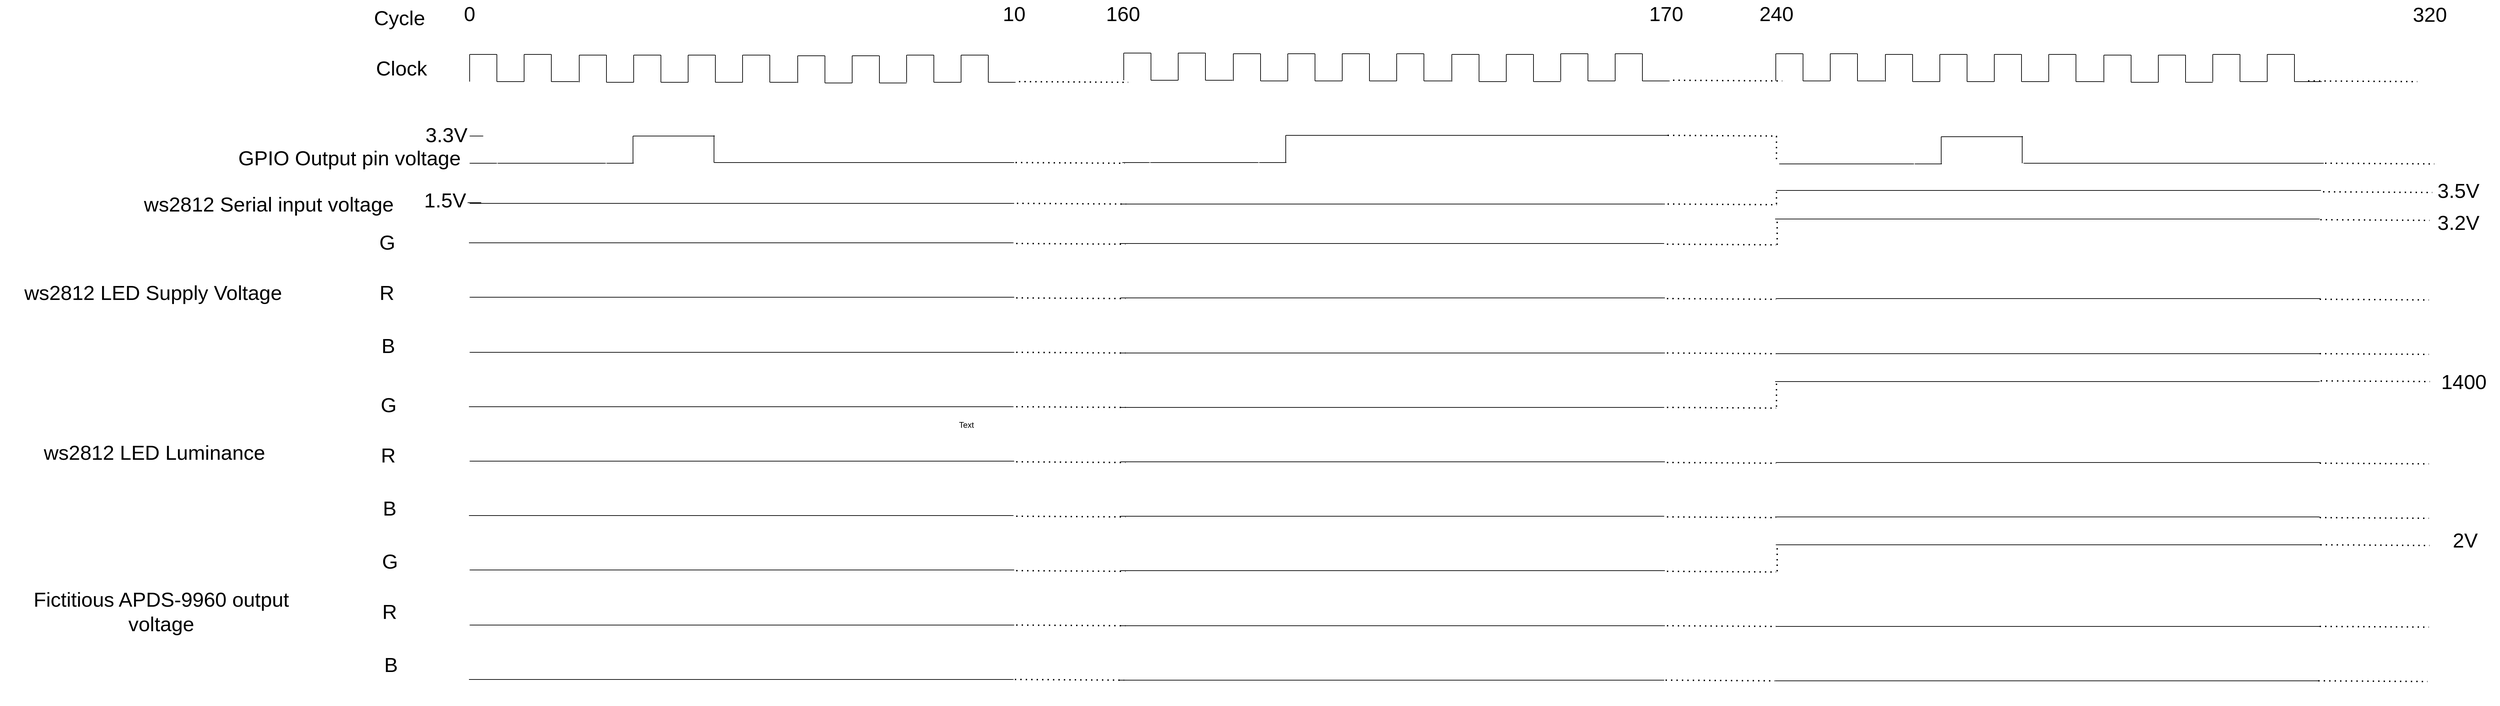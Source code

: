 <mxfile version="19.0.3" type="device"><diagram id="-8y3zjva2jQYUiyyfcsj" name="Page-1"><mxGraphModel dx="3307" dy="1580" grid="1" gridSize="10" guides="1" tooltips="1" connect="1" arrows="1" fold="1" page="1" pageScale="1" pageWidth="827" pageHeight="1169" math="0" shadow="0"><root><mxCell id="0"/><mxCell id="1" parent="0"/><mxCell id="DurHImCQbY8CyGvXvUAC-1" value="" style="endArrow=none;html=1;rounded=0;" edge="1" parent="1"><mxGeometry width="50" height="50" relative="1" as="geometry"><mxPoint x="360" y="320" as="sourcePoint"/><mxPoint x="360" y="280" as="targetPoint"/></mxGeometry></mxCell><mxCell id="DurHImCQbY8CyGvXvUAC-3" value="" style="endArrow=none;html=1;rounded=0;" edge="1" parent="1"><mxGeometry width="50" height="50" relative="1" as="geometry"><mxPoint x="360" y="280" as="sourcePoint"/><mxPoint x="400" y="280" as="targetPoint"/></mxGeometry></mxCell><mxCell id="DurHImCQbY8CyGvXvUAC-4" value="" style="endArrow=none;html=1;rounded=0;" edge="1" parent="1"><mxGeometry width="50" height="50" relative="1" as="geometry"><mxPoint x="400" y="320" as="sourcePoint"/><mxPoint x="400" y="280" as="targetPoint"/></mxGeometry></mxCell><mxCell id="DurHImCQbY8CyGvXvUAC-5" value="" style="endArrow=none;html=1;rounded=0;" edge="1" parent="1"><mxGeometry width="50" height="50" relative="1" as="geometry"><mxPoint x="400" y="320" as="sourcePoint"/><mxPoint x="440" y="320" as="targetPoint"/></mxGeometry></mxCell><mxCell id="DurHImCQbY8CyGvXvUAC-6" value="&lt;br&gt;" style="endArrow=none;html=1;rounded=0;" edge="1" parent="1"><mxGeometry width="50" height="50" relative="1" as="geometry"><mxPoint x="440" y="320" as="sourcePoint"/><mxPoint x="440" y="280" as="targetPoint"/></mxGeometry></mxCell><mxCell id="DurHImCQbY8CyGvXvUAC-7" value="" style="endArrow=none;html=1;rounded=0;" edge="1" parent="1"><mxGeometry width="50" height="50" relative="1" as="geometry"><mxPoint x="440" y="280" as="sourcePoint"/><mxPoint x="480" y="280" as="targetPoint"/></mxGeometry></mxCell><mxCell id="DurHImCQbY8CyGvXvUAC-8" value="" style="endArrow=none;html=1;rounded=0;" edge="1" parent="1"><mxGeometry width="50" height="50" relative="1" as="geometry"><mxPoint x="480" y="320" as="sourcePoint"/><mxPoint x="480" y="280" as="targetPoint"/></mxGeometry></mxCell><mxCell id="DurHImCQbY8CyGvXvUAC-9" value="" style="endArrow=none;html=1;rounded=0;" edge="1" parent="1"><mxGeometry width="50" height="50" relative="1" as="geometry"><mxPoint x="480" y="320" as="sourcePoint"/><mxPoint x="520" y="320" as="targetPoint"/></mxGeometry></mxCell><mxCell id="DurHImCQbY8CyGvXvUAC-10" value="" style="endArrow=none;html=1;rounded=0;" edge="1" parent="1"><mxGeometry width="50" height="50" relative="1" as="geometry"><mxPoint x="521" y="321" as="sourcePoint"/><mxPoint x="521" y="281" as="targetPoint"/></mxGeometry></mxCell><mxCell id="DurHImCQbY8CyGvXvUAC-11" value="" style="endArrow=none;html=1;rounded=0;" edge="1" parent="1"><mxGeometry width="50" height="50" relative="1" as="geometry"><mxPoint x="521" y="281" as="sourcePoint"/><mxPoint x="561" y="281" as="targetPoint"/></mxGeometry></mxCell><mxCell id="DurHImCQbY8CyGvXvUAC-12" value="" style="endArrow=none;html=1;rounded=0;" edge="1" parent="1"><mxGeometry width="50" height="50" relative="1" as="geometry"><mxPoint x="561" y="321" as="sourcePoint"/><mxPoint x="561" y="281" as="targetPoint"/></mxGeometry></mxCell><mxCell id="DurHImCQbY8CyGvXvUAC-13" value="" style="endArrow=none;html=1;rounded=0;" edge="1" parent="1"><mxGeometry width="50" height="50" relative="1" as="geometry"><mxPoint x="561" y="321" as="sourcePoint"/><mxPoint x="601" y="321" as="targetPoint"/></mxGeometry></mxCell><mxCell id="DurHImCQbY8CyGvXvUAC-14" value="&lt;br&gt;" style="endArrow=none;html=1;rounded=0;" edge="1" parent="1"><mxGeometry width="50" height="50" relative="1" as="geometry"><mxPoint x="601" y="321" as="sourcePoint"/><mxPoint x="601" y="281" as="targetPoint"/></mxGeometry></mxCell><mxCell id="DurHImCQbY8CyGvXvUAC-15" value="" style="endArrow=none;html=1;rounded=0;" edge="1" parent="1"><mxGeometry width="50" height="50" relative="1" as="geometry"><mxPoint x="601" y="281" as="sourcePoint"/><mxPoint x="641" y="281" as="targetPoint"/></mxGeometry></mxCell><mxCell id="DurHImCQbY8CyGvXvUAC-16" value="" style="endArrow=none;html=1;rounded=0;" edge="1" parent="1"><mxGeometry width="50" height="50" relative="1" as="geometry"><mxPoint x="641" y="321" as="sourcePoint"/><mxPoint x="641" y="281" as="targetPoint"/></mxGeometry></mxCell><mxCell id="DurHImCQbY8CyGvXvUAC-17" value="" style="endArrow=none;html=1;rounded=0;" edge="1" parent="1"><mxGeometry width="50" height="50" relative="1" as="geometry"><mxPoint x="641" y="321" as="sourcePoint"/><mxPoint x="681" y="321" as="targetPoint"/></mxGeometry></mxCell><mxCell id="DurHImCQbY8CyGvXvUAC-34" value="" style="endArrow=none;html=1;rounded=0;" edge="1" parent="1"><mxGeometry width="50" height="50" relative="1" as="geometry"><mxPoint x="681" y="321" as="sourcePoint"/><mxPoint x="681" y="281" as="targetPoint"/></mxGeometry></mxCell><mxCell id="DurHImCQbY8CyGvXvUAC-35" value="" style="endArrow=none;html=1;rounded=0;" edge="1" parent="1"><mxGeometry width="50" height="50" relative="1" as="geometry"><mxPoint x="681" y="281" as="sourcePoint"/><mxPoint x="721" y="281" as="targetPoint"/></mxGeometry></mxCell><mxCell id="DurHImCQbY8CyGvXvUAC-36" value="" style="endArrow=none;html=1;rounded=0;" edge="1" parent="1"><mxGeometry width="50" height="50" relative="1" as="geometry"><mxPoint x="721" y="321" as="sourcePoint"/><mxPoint x="721" y="281" as="targetPoint"/></mxGeometry></mxCell><mxCell id="DurHImCQbY8CyGvXvUAC-37" value="" style="endArrow=none;html=1;rounded=0;" edge="1" parent="1"><mxGeometry width="50" height="50" relative="1" as="geometry"><mxPoint x="721" y="321" as="sourcePoint"/><mxPoint x="761" y="321" as="targetPoint"/></mxGeometry></mxCell><mxCell id="DurHImCQbY8CyGvXvUAC-38" value="&lt;br&gt;" style="endArrow=none;html=1;rounded=0;" edge="1" parent="1"><mxGeometry width="50" height="50" relative="1" as="geometry"><mxPoint x="761" y="321" as="sourcePoint"/><mxPoint x="761" y="281" as="targetPoint"/></mxGeometry></mxCell><mxCell id="DurHImCQbY8CyGvXvUAC-39" value="" style="endArrow=none;html=1;rounded=0;" edge="1" parent="1"><mxGeometry width="50" height="50" relative="1" as="geometry"><mxPoint x="761" y="281" as="sourcePoint"/><mxPoint x="801" y="281" as="targetPoint"/></mxGeometry></mxCell><mxCell id="DurHImCQbY8CyGvXvUAC-40" value="" style="endArrow=none;html=1;rounded=0;" edge="1" parent="1"><mxGeometry width="50" height="50" relative="1" as="geometry"><mxPoint x="801" y="321" as="sourcePoint"/><mxPoint x="801" y="281" as="targetPoint"/></mxGeometry></mxCell><mxCell id="DurHImCQbY8CyGvXvUAC-41" value="" style="endArrow=none;html=1;rounded=0;" edge="1" parent="1"><mxGeometry width="50" height="50" relative="1" as="geometry"><mxPoint x="801" y="321" as="sourcePoint"/><mxPoint x="841" y="321" as="targetPoint"/></mxGeometry></mxCell><mxCell id="DurHImCQbY8CyGvXvUAC-42" value="" style="endArrow=none;html=1;rounded=0;" edge="1" parent="1"><mxGeometry width="50" height="50" relative="1" as="geometry"><mxPoint x="842" y="322" as="sourcePoint"/><mxPoint x="842" y="282" as="targetPoint"/></mxGeometry></mxCell><mxCell id="DurHImCQbY8CyGvXvUAC-43" value="" style="endArrow=none;html=1;rounded=0;" edge="1" parent="1"><mxGeometry width="50" height="50" relative="1" as="geometry"><mxPoint x="842" y="282" as="sourcePoint"/><mxPoint x="882" y="282" as="targetPoint"/></mxGeometry></mxCell><mxCell id="DurHImCQbY8CyGvXvUAC-44" value="" style="endArrow=none;html=1;rounded=0;" edge="1" parent="1"><mxGeometry width="50" height="50" relative="1" as="geometry"><mxPoint x="882" y="322" as="sourcePoint"/><mxPoint x="882" y="282" as="targetPoint"/></mxGeometry></mxCell><mxCell id="DurHImCQbY8CyGvXvUAC-45" value="" style="endArrow=none;html=1;rounded=0;" edge="1" parent="1"><mxGeometry width="50" height="50" relative="1" as="geometry"><mxPoint x="882" y="322" as="sourcePoint"/><mxPoint x="922" y="322" as="targetPoint"/></mxGeometry></mxCell><mxCell id="DurHImCQbY8CyGvXvUAC-46" value="&lt;br&gt;" style="endArrow=none;html=1;rounded=0;" edge="1" parent="1"><mxGeometry width="50" height="50" relative="1" as="geometry"><mxPoint x="922" y="322" as="sourcePoint"/><mxPoint x="922" y="282" as="targetPoint"/></mxGeometry></mxCell><mxCell id="DurHImCQbY8CyGvXvUAC-47" value="" style="endArrow=none;html=1;rounded=0;" edge="1" parent="1"><mxGeometry width="50" height="50" relative="1" as="geometry"><mxPoint x="922" y="282" as="sourcePoint"/><mxPoint x="962" y="282" as="targetPoint"/></mxGeometry></mxCell><mxCell id="DurHImCQbY8CyGvXvUAC-48" value="" style="endArrow=none;html=1;rounded=0;" edge="1" parent="1"><mxGeometry width="50" height="50" relative="1" as="geometry"><mxPoint x="962" y="322" as="sourcePoint"/><mxPoint x="962" y="282" as="targetPoint"/></mxGeometry></mxCell><mxCell id="DurHImCQbY8CyGvXvUAC-49" value="" style="endArrow=none;html=1;rounded=0;" edge="1" parent="1"><mxGeometry width="50" height="50" relative="1" as="geometry"><mxPoint x="962" y="322" as="sourcePoint"/><mxPoint x="1002" y="322" as="targetPoint"/></mxGeometry></mxCell><mxCell id="DurHImCQbY8CyGvXvUAC-50" value="" style="endArrow=none;html=1;rounded=0;" edge="1" parent="1"><mxGeometry width="50" height="50" relative="1" as="geometry"><mxPoint x="1002" y="321.0" as="sourcePoint"/><mxPoint x="1002" y="281.0" as="targetPoint"/></mxGeometry></mxCell><mxCell id="DurHImCQbY8CyGvXvUAC-51" value="" style="endArrow=none;html=1;rounded=0;" edge="1" parent="1"><mxGeometry width="50" height="50" relative="1" as="geometry"><mxPoint x="1002" y="281.0" as="sourcePoint"/><mxPoint x="1042" y="281.0" as="targetPoint"/></mxGeometry></mxCell><mxCell id="DurHImCQbY8CyGvXvUAC-52" value="" style="endArrow=none;html=1;rounded=0;" edge="1" parent="1"><mxGeometry width="50" height="50" relative="1" as="geometry"><mxPoint x="1042" y="321.0" as="sourcePoint"/><mxPoint x="1042" y="281.0" as="targetPoint"/></mxGeometry></mxCell><mxCell id="DurHImCQbY8CyGvXvUAC-53" value="" style="endArrow=none;html=1;rounded=0;" edge="1" parent="1"><mxGeometry width="50" height="50" relative="1" as="geometry"><mxPoint x="1042" y="321.0" as="sourcePoint"/><mxPoint x="1082" y="321.0" as="targetPoint"/></mxGeometry></mxCell><mxCell id="DurHImCQbY8CyGvXvUAC-54" value="&lt;br&gt;" style="endArrow=none;html=1;rounded=0;" edge="1" parent="1"><mxGeometry width="50" height="50" relative="1" as="geometry"><mxPoint x="1082" y="321.0" as="sourcePoint"/><mxPoint x="1082" y="281.0" as="targetPoint"/></mxGeometry></mxCell><mxCell id="DurHImCQbY8CyGvXvUAC-55" value="" style="endArrow=none;html=1;rounded=0;" edge="1" parent="1"><mxGeometry width="50" height="50" relative="1" as="geometry"><mxPoint x="1082" y="281.0" as="sourcePoint"/><mxPoint x="1122" y="281.0" as="targetPoint"/></mxGeometry></mxCell><mxCell id="DurHImCQbY8CyGvXvUAC-56" value="" style="endArrow=none;html=1;rounded=0;" edge="1" parent="1"><mxGeometry width="50" height="50" relative="1" as="geometry"><mxPoint x="1122" y="321.0" as="sourcePoint"/><mxPoint x="1122" y="281.0" as="targetPoint"/></mxGeometry></mxCell><mxCell id="DurHImCQbY8CyGvXvUAC-57" value="" style="endArrow=none;html=1;rounded=0;" edge="1" parent="1"><mxGeometry width="50" height="50" relative="1" as="geometry"><mxPoint x="1122" y="321.0" as="sourcePoint"/><mxPoint x="1162" y="321.0" as="targetPoint"/></mxGeometry></mxCell><mxCell id="DurHImCQbY8CyGvXvUAC-58" value="" style="endArrow=none;html=1;rounded=0;" edge="1" parent="1"><mxGeometry width="50" height="50" relative="1" as="geometry"><mxPoint x="360" y="440" as="sourcePoint"/><mxPoint x="400" y="440" as="targetPoint"/></mxGeometry></mxCell><mxCell id="DurHImCQbY8CyGvXvUAC-59" value="" style="endArrow=none;html=1;rounded=0;" edge="1" parent="1"><mxGeometry width="50" height="50" relative="1" as="geometry"><mxPoint x="561" y="440" as="sourcePoint"/><mxPoint x="601" y="440" as="targetPoint"/></mxGeometry></mxCell><mxCell id="DurHImCQbY8CyGvXvUAC-60" value="" style="endArrow=none;html=1;rounded=0;" edge="1" parent="1"><mxGeometry width="50" height="50" relative="1" as="geometry"><mxPoint x="401" y="440" as="sourcePoint"/><mxPoint x="441" y="440" as="targetPoint"/></mxGeometry></mxCell><mxCell id="DurHImCQbY8CyGvXvUAC-61" value="" style="endArrow=none;html=1;rounded=0;" edge="1" parent="1"><mxGeometry width="50" height="50" relative="1" as="geometry"><mxPoint x="440.0" y="440" as="sourcePoint"/><mxPoint x="560" y="440" as="targetPoint"/></mxGeometry></mxCell><mxCell id="DurHImCQbY8CyGvXvUAC-62" value="" style="endArrow=none;html=1;rounded=0;" edge="1" parent="1"><mxGeometry width="50" height="50" relative="1" as="geometry"><mxPoint x="600.0" y="400" as="sourcePoint"/><mxPoint x="720" y="400" as="targetPoint"/></mxGeometry></mxCell><mxCell id="DurHImCQbY8CyGvXvUAC-63" value="" style="endArrow=none;html=1;rounded=0;" edge="1" parent="1"><mxGeometry width="50" height="50" relative="1" as="geometry"><mxPoint x="600" y="440" as="sourcePoint"/><mxPoint x="600" y="400" as="targetPoint"/></mxGeometry></mxCell><mxCell id="DurHImCQbY8CyGvXvUAC-64" value="" style="endArrow=none;html=1;rounded=0;" edge="1" parent="1"><mxGeometry width="50" height="50" relative="1" as="geometry"><mxPoint x="719" y="439" as="sourcePoint"/><mxPoint x="719" y="399" as="targetPoint"/></mxGeometry></mxCell><mxCell id="DurHImCQbY8CyGvXvUAC-65" value="" style="endArrow=none;html=1;rounded=0;" edge="1" parent="1"><mxGeometry width="50" height="50" relative="1" as="geometry"><mxPoint x="719" y="439" as="sourcePoint"/><mxPoint x="1160" y="439" as="targetPoint"/></mxGeometry></mxCell><mxCell id="DurHImCQbY8CyGvXvUAC-66" value="" style="endArrow=none;html=1;rounded=0;" edge="1" parent="1"><mxGeometry width="50" height="50" relative="1" as="geometry"><mxPoint x="360" y="499" as="sourcePoint"/><mxPoint x="1160" y="499" as="targetPoint"/></mxGeometry></mxCell><mxCell id="DurHImCQbY8CyGvXvUAC-67" value="" style="endArrow=none;html=1;rounded=0;" edge="1" parent="1"><mxGeometry width="50" height="50" relative="1" as="geometry"><mxPoint x="359" y="557" as="sourcePoint"/><mxPoint x="1159" y="557" as="targetPoint"/></mxGeometry></mxCell><mxCell id="DurHImCQbY8CyGvXvUAC-68" value="" style="endArrow=none;html=1;rounded=0;" edge="1" parent="1"><mxGeometry width="50" height="50" relative="1" as="geometry"><mxPoint x="360" y="637" as="sourcePoint"/><mxPoint x="1160" y="637" as="targetPoint"/></mxGeometry></mxCell><mxCell id="DurHImCQbY8CyGvXvUAC-69" value="" style="endArrow=none;html=1;rounded=0;" edge="1" parent="1"><mxGeometry width="50" height="50" relative="1" as="geometry"><mxPoint x="360" y="718" as="sourcePoint"/><mxPoint x="1160" y="718" as="targetPoint"/></mxGeometry></mxCell><mxCell id="DurHImCQbY8CyGvXvUAC-70" value="" style="endArrow=none;html=1;rounded=0;" edge="1" parent="1"><mxGeometry width="50" height="50" relative="1" as="geometry"><mxPoint x="359" y="798" as="sourcePoint"/><mxPoint x="1159" y="798" as="targetPoint"/></mxGeometry></mxCell><mxCell id="DurHImCQbY8CyGvXvUAC-71" value="" style="endArrow=none;html=1;rounded=0;" edge="1" parent="1"><mxGeometry width="50" height="50" relative="1" as="geometry"><mxPoint x="360" y="878" as="sourcePoint"/><mxPoint x="1160" y="878" as="targetPoint"/></mxGeometry></mxCell><mxCell id="DurHImCQbY8CyGvXvUAC-72" value="" style="endArrow=none;html=1;rounded=0;" edge="1" parent="1"><mxGeometry width="50" height="50" relative="1" as="geometry"><mxPoint x="359" y="958" as="sourcePoint"/><mxPoint x="1159" y="958" as="targetPoint"/></mxGeometry></mxCell><mxCell id="DurHImCQbY8CyGvXvUAC-73" value="" style="endArrow=none;html=1;rounded=0;" edge="1" parent="1"><mxGeometry width="50" height="50" relative="1" as="geometry"><mxPoint x="360" y="1038" as="sourcePoint"/><mxPoint x="1160" y="1038" as="targetPoint"/></mxGeometry></mxCell><mxCell id="DurHImCQbY8CyGvXvUAC-74" value="" style="endArrow=none;html=1;rounded=0;" edge="1" parent="1"><mxGeometry width="50" height="50" relative="1" as="geometry"><mxPoint x="360" y="1119" as="sourcePoint"/><mxPoint x="1160" y="1119" as="targetPoint"/></mxGeometry></mxCell><mxCell id="DurHImCQbY8CyGvXvUAC-75" value="" style="endArrow=none;html=1;rounded=0;" edge="1" parent="1"><mxGeometry width="50" height="50" relative="1" as="geometry"><mxPoint x="359" y="1199" as="sourcePoint"/><mxPoint x="1159" y="1199" as="targetPoint"/></mxGeometry></mxCell><mxCell id="DurHImCQbY8CyGvXvUAC-76" value="" style="endArrow=none;dashed=1;html=1;dashPattern=1 3;strokeWidth=2;rounded=0;" edge="1" parent="1"><mxGeometry width="50" height="50" relative="1" as="geometry"><mxPoint x="1162" y="439" as="sourcePoint"/><mxPoint x="1322.5" y="440" as="targetPoint"/></mxGeometry></mxCell><mxCell id="DurHImCQbY8CyGvXvUAC-79" value="" style="endArrow=none;dashed=1;html=1;dashPattern=1 3;strokeWidth=2;rounded=0;" edge="1" parent="1"><mxGeometry width="50" height="50" relative="1" as="geometry"><mxPoint x="1164" y="499" as="sourcePoint"/><mxPoint x="1324.5" y="500" as="targetPoint"/></mxGeometry></mxCell><mxCell id="DurHImCQbY8CyGvXvUAC-80" value="" style="endArrow=none;dashed=1;html=1;dashPattern=1 3;strokeWidth=2;rounded=0;" edge="1" parent="1"><mxGeometry width="50" height="50" relative="1" as="geometry"><mxPoint x="1163" y="558" as="sourcePoint"/><mxPoint x="1323.5" y="559" as="targetPoint"/></mxGeometry></mxCell><mxCell id="DurHImCQbY8CyGvXvUAC-81" value="" style="endArrow=none;dashed=1;html=1;dashPattern=1 3;strokeWidth=2;rounded=0;" edge="1" parent="1"><mxGeometry width="50" height="50" relative="1" as="geometry"><mxPoint x="1163" y="638" as="sourcePoint"/><mxPoint x="1323.5" y="639" as="targetPoint"/></mxGeometry></mxCell><mxCell id="DurHImCQbY8CyGvXvUAC-82" value="" style="endArrow=none;dashed=1;html=1;dashPattern=1 3;strokeWidth=2;rounded=0;" edge="1" parent="1"><mxGeometry width="50" height="50" relative="1" as="geometry"><mxPoint x="1163" y="718" as="sourcePoint"/><mxPoint x="1323.5" y="719" as="targetPoint"/></mxGeometry></mxCell><mxCell id="DurHImCQbY8CyGvXvUAC-83" value="" style="endArrow=none;dashed=1;html=1;dashPattern=1 3;strokeWidth=2;rounded=0;" edge="1" parent="1"><mxGeometry width="50" height="50" relative="1" as="geometry"><mxPoint x="1163" y="798" as="sourcePoint"/><mxPoint x="1323.5" y="799" as="targetPoint"/></mxGeometry></mxCell><mxCell id="DurHImCQbY8CyGvXvUAC-84" value="" style="endArrow=none;dashed=1;html=1;dashPattern=1 3;strokeWidth=2;rounded=0;" edge="1" parent="1"><mxGeometry width="50" height="50" relative="1" as="geometry"><mxPoint x="1163" y="879" as="sourcePoint"/><mxPoint x="1323.5" y="880" as="targetPoint"/></mxGeometry></mxCell><mxCell id="DurHImCQbY8CyGvXvUAC-85" value="" style="endArrow=none;dashed=1;html=1;dashPattern=1 3;strokeWidth=2;rounded=0;" edge="1" parent="1"><mxGeometry width="50" height="50" relative="1" as="geometry"><mxPoint x="1163" y="959" as="sourcePoint"/><mxPoint x="1323.5" y="960" as="targetPoint"/></mxGeometry></mxCell><mxCell id="DurHImCQbY8CyGvXvUAC-86" value="" style="endArrow=none;dashed=1;html=1;dashPattern=1 3;strokeWidth=2;rounded=0;" edge="1" parent="1"><mxGeometry width="50" height="50" relative="1" as="geometry"><mxPoint x="1163" y="1039" as="sourcePoint"/><mxPoint x="1323.5" y="1040" as="targetPoint"/></mxGeometry></mxCell><mxCell id="DurHImCQbY8CyGvXvUAC-87" value="" style="endArrow=none;dashed=1;html=1;dashPattern=1 3;strokeWidth=2;rounded=0;" edge="1" parent="1"><mxGeometry width="50" height="50" relative="1" as="geometry"><mxPoint x="1163" y="1119" as="sourcePoint"/><mxPoint x="1323.5" y="1120" as="targetPoint"/></mxGeometry></mxCell><mxCell id="DurHImCQbY8CyGvXvUAC-88" value="" style="endArrow=none;dashed=1;html=1;dashPattern=1 3;strokeWidth=2;rounded=0;" edge="1" parent="1"><mxGeometry width="50" height="50" relative="1" as="geometry"><mxPoint x="1161" y="1199" as="sourcePoint"/><mxPoint x="1321.5" y="1200.0" as="targetPoint"/></mxGeometry></mxCell><mxCell id="DurHImCQbY8CyGvXvUAC-89" value="" style="endArrow=none;html=1;rounded=0;" edge="1" parent="1"><mxGeometry width="50" height="50" relative="1" as="geometry"><mxPoint x="1316" y="500" as="sourcePoint"/><mxPoint x="2116" y="500" as="targetPoint"/></mxGeometry></mxCell><mxCell id="DurHImCQbY8CyGvXvUAC-90" value="" style="endArrow=none;html=1;rounded=0;" edge="1" parent="1"><mxGeometry width="50" height="50" relative="1" as="geometry"><mxPoint x="1315.0" y="558" as="sourcePoint"/><mxPoint x="2115" y="558" as="targetPoint"/></mxGeometry></mxCell><mxCell id="DurHImCQbY8CyGvXvUAC-91" value="" style="endArrow=none;html=1;rounded=0;" edge="1" parent="1"><mxGeometry width="50" height="50" relative="1" as="geometry"><mxPoint x="1316" y="638" as="sourcePoint"/><mxPoint x="2116" y="638" as="targetPoint"/></mxGeometry></mxCell><mxCell id="DurHImCQbY8CyGvXvUAC-92" value="" style="endArrow=none;html=1;rounded=0;" edge="1" parent="1"><mxGeometry width="50" height="50" relative="1" as="geometry"><mxPoint x="1316" y="719" as="sourcePoint"/><mxPoint x="2116" y="719" as="targetPoint"/></mxGeometry></mxCell><mxCell id="DurHImCQbY8CyGvXvUAC-93" value="" style="endArrow=none;html=1;rounded=0;" edge="1" parent="1"><mxGeometry width="50" height="50" relative="1" as="geometry"><mxPoint x="1315.0" y="799" as="sourcePoint"/><mxPoint x="2115" y="799" as="targetPoint"/></mxGeometry></mxCell><mxCell id="DurHImCQbY8CyGvXvUAC-94" value="" style="endArrow=none;html=1;rounded=0;" edge="1" parent="1"><mxGeometry width="50" height="50" relative="1" as="geometry"><mxPoint x="1316" y="879" as="sourcePoint"/><mxPoint x="2116" y="879" as="targetPoint"/></mxGeometry></mxCell><mxCell id="DurHImCQbY8CyGvXvUAC-95" value="" style="endArrow=none;html=1;rounded=0;" edge="1" parent="1"><mxGeometry width="50" height="50" relative="1" as="geometry"><mxPoint x="1315.0" y="959" as="sourcePoint"/><mxPoint x="2115" y="959" as="targetPoint"/></mxGeometry></mxCell><mxCell id="DurHImCQbY8CyGvXvUAC-96" value="" style="endArrow=none;html=1;rounded=0;" edge="1" parent="1"><mxGeometry width="50" height="50" relative="1" as="geometry"><mxPoint x="1316" y="1039" as="sourcePoint"/><mxPoint x="2116" y="1039" as="targetPoint"/></mxGeometry></mxCell><mxCell id="DurHImCQbY8CyGvXvUAC-97" value="" style="endArrow=none;html=1;rounded=0;" edge="1" parent="1"><mxGeometry width="50" height="50" relative="1" as="geometry"><mxPoint x="1316" y="1120.0" as="sourcePoint"/><mxPoint x="2116" y="1120.0" as="targetPoint"/></mxGeometry></mxCell><mxCell id="DurHImCQbY8CyGvXvUAC-98" value="" style="endArrow=none;html=1;rounded=0;" edge="1" parent="1"><mxGeometry width="50" height="50" relative="1" as="geometry"><mxPoint x="1315.0" y="1200.0" as="sourcePoint"/><mxPoint x="2115" y="1200.0" as="targetPoint"/></mxGeometry></mxCell><mxCell id="DurHImCQbY8CyGvXvUAC-99" value="" style="endArrow=none;dashed=1;html=1;dashPattern=1 3;strokeWidth=2;rounded=0;" edge="1" parent="1"><mxGeometry width="50" height="50" relative="1" as="geometry"><mxPoint x="2120" y="500" as="sourcePoint"/><mxPoint x="2280.5" y="501" as="targetPoint"/></mxGeometry></mxCell><mxCell id="DurHImCQbY8CyGvXvUAC-100" value="" style="endArrow=none;dashed=1;html=1;dashPattern=1 3;strokeWidth=2;rounded=0;" edge="1" parent="1"><mxGeometry width="50" height="50" relative="1" as="geometry"><mxPoint x="2119" y="559" as="sourcePoint"/><mxPoint x="2279.5" y="560" as="targetPoint"/></mxGeometry></mxCell><mxCell id="DurHImCQbY8CyGvXvUAC-101" value="" style="endArrow=none;dashed=1;html=1;dashPattern=1 3;strokeWidth=2;rounded=0;" edge="1" parent="1"><mxGeometry width="50" height="50" relative="1" as="geometry"><mxPoint x="2119" y="639" as="sourcePoint"/><mxPoint x="2279.5" y="640" as="targetPoint"/></mxGeometry></mxCell><mxCell id="DurHImCQbY8CyGvXvUAC-102" value="" style="endArrow=none;dashed=1;html=1;dashPattern=1 3;strokeWidth=2;rounded=0;" edge="1" parent="1"><mxGeometry width="50" height="50" relative="1" as="geometry"><mxPoint x="2119" y="719" as="sourcePoint"/><mxPoint x="2279.5" y="720" as="targetPoint"/></mxGeometry></mxCell><mxCell id="DurHImCQbY8CyGvXvUAC-103" value="" style="endArrow=none;dashed=1;html=1;dashPattern=1 3;strokeWidth=2;rounded=0;" edge="1" parent="1"><mxGeometry width="50" height="50" relative="1" as="geometry"><mxPoint x="2119" y="799" as="sourcePoint"/><mxPoint x="2279.5" y="800" as="targetPoint"/></mxGeometry></mxCell><mxCell id="DurHImCQbY8CyGvXvUAC-104" value="" style="endArrow=none;dashed=1;html=1;dashPattern=1 3;strokeWidth=2;rounded=0;" edge="1" parent="1"><mxGeometry width="50" height="50" relative="1" as="geometry"><mxPoint x="2119" y="880" as="sourcePoint"/><mxPoint x="2279.5" y="881" as="targetPoint"/></mxGeometry></mxCell><mxCell id="DurHImCQbY8CyGvXvUAC-105" value="" style="endArrow=none;dashed=1;html=1;dashPattern=1 3;strokeWidth=2;rounded=0;" edge="1" parent="1"><mxGeometry width="50" height="50" relative="1" as="geometry"><mxPoint x="2119" y="960" as="sourcePoint"/><mxPoint x="2279.5" y="961" as="targetPoint"/></mxGeometry></mxCell><mxCell id="DurHImCQbY8CyGvXvUAC-106" value="" style="endArrow=none;dashed=1;html=1;dashPattern=1 3;strokeWidth=2;rounded=0;" edge="1" parent="1"><mxGeometry width="50" height="50" relative="1" as="geometry"><mxPoint x="2119" y="1040" as="sourcePoint"/><mxPoint x="2279.5" y="1041" as="targetPoint"/></mxGeometry></mxCell><mxCell id="DurHImCQbY8CyGvXvUAC-107" value="" style="endArrow=none;dashed=1;html=1;dashPattern=1 3;strokeWidth=2;rounded=0;" edge="1" parent="1"><mxGeometry width="50" height="50" relative="1" as="geometry"><mxPoint x="2119" y="1120.0" as="sourcePoint"/><mxPoint x="2279.5" y="1121" as="targetPoint"/></mxGeometry></mxCell><mxCell id="DurHImCQbY8CyGvXvUAC-108" value="" style="endArrow=none;dashed=1;html=1;dashPattern=1 3;strokeWidth=2;rounded=0;" edge="1" parent="1"><mxGeometry width="50" height="50" relative="1" as="geometry"><mxPoint x="2117" y="1200.0" as="sourcePoint"/><mxPoint x="2277.5" y="1201" as="targetPoint"/></mxGeometry></mxCell><mxCell id="DurHImCQbY8CyGvXvUAC-109" value="" style="endArrow=none;dashed=1;html=1;dashPattern=1 3;strokeWidth=2;rounded=0;" edge="1" parent="1"><mxGeometry width="50" height="50" relative="1" as="geometry"><mxPoint x="1167" y="320" as="sourcePoint"/><mxPoint x="1327.5" y="321" as="targetPoint"/></mxGeometry></mxCell><mxCell id="DurHImCQbY8CyGvXvUAC-110" value="" style="endArrow=none;html=1;rounded=0;" edge="1" parent="1"><mxGeometry width="50" height="50" relative="1" as="geometry"><mxPoint x="1321" y="318" as="sourcePoint"/><mxPoint x="1321" y="278.0" as="targetPoint"/></mxGeometry></mxCell><mxCell id="DurHImCQbY8CyGvXvUAC-111" value="" style="endArrow=none;html=1;rounded=0;" edge="1" parent="1"><mxGeometry width="50" height="50" relative="1" as="geometry"><mxPoint x="1321" y="278.0" as="sourcePoint"/><mxPoint x="1361" y="278.0" as="targetPoint"/></mxGeometry></mxCell><mxCell id="DurHImCQbY8CyGvXvUAC-112" value="" style="endArrow=none;html=1;rounded=0;" edge="1" parent="1"><mxGeometry width="50" height="50" relative="1" as="geometry"><mxPoint x="1361" y="318" as="sourcePoint"/><mxPoint x="1361" y="278.0" as="targetPoint"/></mxGeometry></mxCell><mxCell id="DurHImCQbY8CyGvXvUAC-113" value="" style="endArrow=none;html=1;rounded=0;" edge="1" parent="1"><mxGeometry width="50" height="50" relative="1" as="geometry"><mxPoint x="1361" y="318" as="sourcePoint"/><mxPoint x="1401" y="318" as="targetPoint"/></mxGeometry></mxCell><mxCell id="DurHImCQbY8CyGvXvUAC-114" value="&lt;br&gt;" style="endArrow=none;html=1;rounded=0;" edge="1" parent="1"><mxGeometry width="50" height="50" relative="1" as="geometry"><mxPoint x="1401" y="318" as="sourcePoint"/><mxPoint x="1401" y="278.0" as="targetPoint"/></mxGeometry></mxCell><mxCell id="DurHImCQbY8CyGvXvUAC-115" value="" style="endArrow=none;html=1;rounded=0;" edge="1" parent="1"><mxGeometry width="50" height="50" relative="1" as="geometry"><mxPoint x="1401" y="278.0" as="sourcePoint"/><mxPoint x="1441" y="278.0" as="targetPoint"/></mxGeometry></mxCell><mxCell id="DurHImCQbY8CyGvXvUAC-116" value="" style="endArrow=none;html=1;rounded=0;" edge="1" parent="1"><mxGeometry width="50" height="50" relative="1" as="geometry"><mxPoint x="1441" y="318" as="sourcePoint"/><mxPoint x="1441" y="278.0" as="targetPoint"/></mxGeometry></mxCell><mxCell id="DurHImCQbY8CyGvXvUAC-117" value="" style="endArrow=none;html=1;rounded=0;" edge="1" parent="1"><mxGeometry width="50" height="50" relative="1" as="geometry"><mxPoint x="1441" y="318" as="sourcePoint"/><mxPoint x="1481" y="318" as="targetPoint"/></mxGeometry></mxCell><mxCell id="DurHImCQbY8CyGvXvUAC-118" value="" style="endArrow=none;html=1;rounded=0;" edge="1" parent="1"><mxGeometry width="50" height="50" relative="1" as="geometry"><mxPoint x="1482" y="319" as="sourcePoint"/><mxPoint x="1482" y="279" as="targetPoint"/></mxGeometry></mxCell><mxCell id="DurHImCQbY8CyGvXvUAC-119" value="" style="endArrow=none;html=1;rounded=0;" edge="1" parent="1"><mxGeometry width="50" height="50" relative="1" as="geometry"><mxPoint x="1482" y="279" as="sourcePoint"/><mxPoint x="1522" y="279" as="targetPoint"/></mxGeometry></mxCell><mxCell id="DurHImCQbY8CyGvXvUAC-120" value="" style="endArrow=none;html=1;rounded=0;" edge="1" parent="1"><mxGeometry width="50" height="50" relative="1" as="geometry"><mxPoint x="1522" y="319" as="sourcePoint"/><mxPoint x="1522" y="279" as="targetPoint"/></mxGeometry></mxCell><mxCell id="DurHImCQbY8CyGvXvUAC-121" value="" style="endArrow=none;html=1;rounded=0;" edge="1" parent="1"><mxGeometry width="50" height="50" relative="1" as="geometry"><mxPoint x="1522" y="319" as="sourcePoint"/><mxPoint x="1562" y="319" as="targetPoint"/></mxGeometry></mxCell><mxCell id="DurHImCQbY8CyGvXvUAC-122" value="&lt;br&gt;" style="endArrow=none;html=1;rounded=0;" edge="1" parent="1"><mxGeometry width="50" height="50" relative="1" as="geometry"><mxPoint x="1562" y="319" as="sourcePoint"/><mxPoint x="1562" y="279" as="targetPoint"/></mxGeometry></mxCell><mxCell id="DurHImCQbY8CyGvXvUAC-123" value="" style="endArrow=none;html=1;rounded=0;" edge="1" parent="1"><mxGeometry width="50" height="50" relative="1" as="geometry"><mxPoint x="1562" y="279" as="sourcePoint"/><mxPoint x="1602" y="279" as="targetPoint"/></mxGeometry></mxCell><mxCell id="DurHImCQbY8CyGvXvUAC-124" value="" style="endArrow=none;html=1;rounded=0;" edge="1" parent="1"><mxGeometry width="50" height="50" relative="1" as="geometry"><mxPoint x="1602" y="319" as="sourcePoint"/><mxPoint x="1602" y="279" as="targetPoint"/></mxGeometry></mxCell><mxCell id="DurHImCQbY8CyGvXvUAC-125" value="" style="endArrow=none;html=1;rounded=0;" edge="1" parent="1"><mxGeometry width="50" height="50" relative="1" as="geometry"><mxPoint x="1602" y="319" as="sourcePoint"/><mxPoint x="1642" y="319" as="targetPoint"/></mxGeometry></mxCell><mxCell id="DurHImCQbY8CyGvXvUAC-126" value="" style="endArrow=none;html=1;rounded=0;" edge="1" parent="1"><mxGeometry width="50" height="50" relative="1" as="geometry"><mxPoint x="1642" y="319" as="sourcePoint"/><mxPoint x="1642" y="279" as="targetPoint"/></mxGeometry></mxCell><mxCell id="DurHImCQbY8CyGvXvUAC-127" value="" style="endArrow=none;html=1;rounded=0;" edge="1" parent="1"><mxGeometry width="50" height="50" relative="1" as="geometry"><mxPoint x="1642" y="279" as="sourcePoint"/><mxPoint x="1682" y="279" as="targetPoint"/></mxGeometry></mxCell><mxCell id="DurHImCQbY8CyGvXvUAC-128" value="" style="endArrow=none;html=1;rounded=0;" edge="1" parent="1"><mxGeometry width="50" height="50" relative="1" as="geometry"><mxPoint x="1682" y="319" as="sourcePoint"/><mxPoint x="1682" y="279" as="targetPoint"/></mxGeometry></mxCell><mxCell id="DurHImCQbY8CyGvXvUAC-129" value="" style="endArrow=none;html=1;rounded=0;" edge="1" parent="1"><mxGeometry width="50" height="50" relative="1" as="geometry"><mxPoint x="1682" y="319" as="sourcePoint"/><mxPoint x="1722" y="319" as="targetPoint"/></mxGeometry></mxCell><mxCell id="DurHImCQbY8CyGvXvUAC-130" value="&lt;br&gt;" style="endArrow=none;html=1;rounded=0;" edge="1" parent="1"><mxGeometry width="50" height="50" relative="1" as="geometry"><mxPoint x="1722" y="319" as="sourcePoint"/><mxPoint x="1722" y="279" as="targetPoint"/></mxGeometry></mxCell><mxCell id="DurHImCQbY8CyGvXvUAC-131" value="" style="endArrow=none;html=1;rounded=0;" edge="1" parent="1"><mxGeometry width="50" height="50" relative="1" as="geometry"><mxPoint x="1722" y="279" as="sourcePoint"/><mxPoint x="1762" y="279" as="targetPoint"/></mxGeometry></mxCell><mxCell id="DurHImCQbY8CyGvXvUAC-132" value="" style="endArrow=none;html=1;rounded=0;" edge="1" parent="1"><mxGeometry width="50" height="50" relative="1" as="geometry"><mxPoint x="1762" y="319" as="sourcePoint"/><mxPoint x="1762" y="279" as="targetPoint"/></mxGeometry></mxCell><mxCell id="DurHImCQbY8CyGvXvUAC-133" value="" style="endArrow=none;html=1;rounded=0;" edge="1" parent="1"><mxGeometry width="50" height="50" relative="1" as="geometry"><mxPoint x="1762" y="319" as="sourcePoint"/><mxPoint x="1802" y="319" as="targetPoint"/></mxGeometry></mxCell><mxCell id="DurHImCQbY8CyGvXvUAC-134" value="" style="endArrow=none;html=1;rounded=0;" edge="1" parent="1"><mxGeometry width="50" height="50" relative="1" as="geometry"><mxPoint x="1803" y="320" as="sourcePoint"/><mxPoint x="1803" y="280" as="targetPoint"/></mxGeometry></mxCell><mxCell id="DurHImCQbY8CyGvXvUAC-135" value="" style="endArrow=none;html=1;rounded=0;" edge="1" parent="1"><mxGeometry width="50" height="50" relative="1" as="geometry"><mxPoint x="1803" y="280" as="sourcePoint"/><mxPoint x="1843" y="280" as="targetPoint"/></mxGeometry></mxCell><mxCell id="DurHImCQbY8CyGvXvUAC-136" value="" style="endArrow=none;html=1;rounded=0;" edge="1" parent="1"><mxGeometry width="50" height="50" relative="1" as="geometry"><mxPoint x="1843" y="320" as="sourcePoint"/><mxPoint x="1843" y="280" as="targetPoint"/></mxGeometry></mxCell><mxCell id="DurHImCQbY8CyGvXvUAC-137" value="" style="endArrow=none;html=1;rounded=0;" edge="1" parent="1"><mxGeometry width="50" height="50" relative="1" as="geometry"><mxPoint x="1843" y="320" as="sourcePoint"/><mxPoint x="1883" y="320" as="targetPoint"/></mxGeometry></mxCell><mxCell id="DurHImCQbY8CyGvXvUAC-138" value="&lt;br&gt;" style="endArrow=none;html=1;rounded=0;" edge="1" parent="1"><mxGeometry width="50" height="50" relative="1" as="geometry"><mxPoint x="1883" y="320" as="sourcePoint"/><mxPoint x="1883" y="280" as="targetPoint"/></mxGeometry></mxCell><mxCell id="DurHImCQbY8CyGvXvUAC-139" value="" style="endArrow=none;html=1;rounded=0;" edge="1" parent="1"><mxGeometry width="50" height="50" relative="1" as="geometry"><mxPoint x="1883" y="280" as="sourcePoint"/><mxPoint x="1923" y="280" as="targetPoint"/></mxGeometry></mxCell><mxCell id="DurHImCQbY8CyGvXvUAC-140" value="" style="endArrow=none;html=1;rounded=0;" edge="1" parent="1"><mxGeometry width="50" height="50" relative="1" as="geometry"><mxPoint x="1923" y="320" as="sourcePoint"/><mxPoint x="1923" y="280" as="targetPoint"/></mxGeometry></mxCell><mxCell id="DurHImCQbY8CyGvXvUAC-141" value="" style="endArrow=none;html=1;rounded=0;" edge="1" parent="1"><mxGeometry width="50" height="50" relative="1" as="geometry"><mxPoint x="1923" y="320" as="sourcePoint"/><mxPoint x="1963" y="320" as="targetPoint"/></mxGeometry></mxCell><mxCell id="DurHImCQbY8CyGvXvUAC-142" value="" style="endArrow=none;html=1;rounded=0;" edge="1" parent="1"><mxGeometry width="50" height="50" relative="1" as="geometry"><mxPoint x="1963" y="319" as="sourcePoint"/><mxPoint x="1963" y="279" as="targetPoint"/></mxGeometry></mxCell><mxCell id="DurHImCQbY8CyGvXvUAC-143" value="" style="endArrow=none;html=1;rounded=0;" edge="1" parent="1"><mxGeometry width="50" height="50" relative="1" as="geometry"><mxPoint x="1963" y="279" as="sourcePoint"/><mxPoint x="2003" y="279" as="targetPoint"/></mxGeometry></mxCell><mxCell id="DurHImCQbY8CyGvXvUAC-144" value="" style="endArrow=none;html=1;rounded=0;" edge="1" parent="1"><mxGeometry width="50" height="50" relative="1" as="geometry"><mxPoint x="2003" y="319" as="sourcePoint"/><mxPoint x="2003" y="279" as="targetPoint"/></mxGeometry></mxCell><mxCell id="DurHImCQbY8CyGvXvUAC-145" value="" style="endArrow=none;html=1;rounded=0;" edge="1" parent="1"><mxGeometry width="50" height="50" relative="1" as="geometry"><mxPoint x="2003" y="319" as="sourcePoint"/><mxPoint x="2043" y="319" as="targetPoint"/></mxGeometry></mxCell><mxCell id="DurHImCQbY8CyGvXvUAC-146" value="&lt;br&gt;" style="endArrow=none;html=1;rounded=0;" edge="1" parent="1"><mxGeometry width="50" height="50" relative="1" as="geometry"><mxPoint x="2043" y="319" as="sourcePoint"/><mxPoint x="2043" y="279" as="targetPoint"/></mxGeometry></mxCell><mxCell id="DurHImCQbY8CyGvXvUAC-147" value="" style="endArrow=none;html=1;rounded=0;" edge="1" parent="1"><mxGeometry width="50" height="50" relative="1" as="geometry"><mxPoint x="2043" y="279" as="sourcePoint"/><mxPoint x="2083" y="279" as="targetPoint"/></mxGeometry></mxCell><mxCell id="DurHImCQbY8CyGvXvUAC-148" value="" style="endArrow=none;html=1;rounded=0;" edge="1" parent="1"><mxGeometry width="50" height="50" relative="1" as="geometry"><mxPoint x="2083" y="319" as="sourcePoint"/><mxPoint x="2083" y="279" as="targetPoint"/></mxGeometry></mxCell><mxCell id="DurHImCQbY8CyGvXvUAC-149" value="" style="endArrow=none;html=1;rounded=0;" edge="1" parent="1"><mxGeometry width="50" height="50" relative="1" as="geometry"><mxPoint x="2083" y="319" as="sourcePoint"/><mxPoint x="2123" y="319" as="targetPoint"/></mxGeometry></mxCell><mxCell id="DurHImCQbY8CyGvXvUAC-150" value="" style="endArrow=none;dashed=1;html=1;dashPattern=1 3;strokeWidth=2;rounded=0;" edge="1" parent="1"><mxGeometry width="50" height="50" relative="1" as="geometry"><mxPoint x="2128" y="318" as="sourcePoint"/><mxPoint x="2288.5" y="319" as="targetPoint"/></mxGeometry></mxCell><mxCell id="DurHImCQbY8CyGvXvUAC-253" value="" style="endArrow=none;html=1;rounded=0;" edge="1" parent="1"><mxGeometry width="50" height="50" relative="1" as="geometry"><mxPoint x="2280" y="480" as="sourcePoint"/><mxPoint x="3080" y="480" as="targetPoint"/></mxGeometry></mxCell><mxCell id="DurHImCQbY8CyGvXvUAC-254" value="" style="endArrow=none;html=1;rounded=0;" edge="1" parent="1"><mxGeometry width="50" height="50" relative="1" as="geometry"><mxPoint x="2278" y="522" as="sourcePoint"/><mxPoint x="3078" y="522" as="targetPoint"/></mxGeometry></mxCell><mxCell id="DurHImCQbY8CyGvXvUAC-255" value="" style="endArrow=none;html=1;rounded=0;" edge="1" parent="1"><mxGeometry width="50" height="50" relative="1" as="geometry"><mxPoint x="2279" y="639" as="sourcePoint"/><mxPoint x="3079" y="639" as="targetPoint"/></mxGeometry></mxCell><mxCell id="DurHImCQbY8CyGvXvUAC-256" value="" style="endArrow=none;html=1;rounded=0;" edge="1" parent="1"><mxGeometry width="50" height="50" relative="1" as="geometry"><mxPoint x="2279" y="720" as="sourcePoint"/><mxPoint x="3079" y="720" as="targetPoint"/></mxGeometry></mxCell><mxCell id="DurHImCQbY8CyGvXvUAC-257" value="" style="endArrow=none;html=1;rounded=0;" edge="1" parent="1"><mxGeometry width="50" height="50" relative="1" as="geometry"><mxPoint x="2278" y="761" as="sourcePoint"/><mxPoint x="3078" y="761" as="targetPoint"/></mxGeometry></mxCell><mxCell id="DurHImCQbY8CyGvXvUAC-258" value="" style="endArrow=none;html=1;rounded=0;" edge="1" parent="1"><mxGeometry width="50" height="50" relative="1" as="geometry"><mxPoint x="2279" y="880" as="sourcePoint"/><mxPoint x="3079" y="880" as="targetPoint"/></mxGeometry></mxCell><mxCell id="DurHImCQbY8CyGvXvUAC-259" value="" style="endArrow=none;html=1;rounded=0;" edge="1" parent="1"><mxGeometry width="50" height="50" relative="1" as="geometry"><mxPoint x="2278" y="960" as="sourcePoint"/><mxPoint x="3078" y="960" as="targetPoint"/></mxGeometry></mxCell><mxCell id="DurHImCQbY8CyGvXvUAC-260" value="" style="endArrow=none;html=1;rounded=0;" edge="1" parent="1"><mxGeometry width="50" height="50" relative="1" as="geometry"><mxPoint x="2279" y="1001" as="sourcePoint"/><mxPoint x="3079" y="1001" as="targetPoint"/></mxGeometry></mxCell><mxCell id="DurHImCQbY8CyGvXvUAC-261" value="" style="endArrow=none;html=1;rounded=0;" edge="1" parent="1"><mxGeometry width="50" height="50" relative="1" as="geometry"><mxPoint x="2279" y="1121.0" as="sourcePoint"/><mxPoint x="3079" y="1121.0" as="targetPoint"/></mxGeometry></mxCell><mxCell id="DurHImCQbY8CyGvXvUAC-262" value="" style="endArrow=none;html=1;rounded=0;" edge="1" parent="1"><mxGeometry width="50" height="50" relative="1" as="geometry"><mxPoint x="2278" y="1201.0" as="sourcePoint"/><mxPoint x="3078" y="1201.0" as="targetPoint"/></mxGeometry></mxCell><mxCell id="DurHImCQbY8CyGvXvUAC-263" value="" style="endArrow=none;dashed=1;html=1;dashPattern=1 3;strokeWidth=2;rounded=0;" edge="1" parent="1"><mxGeometry width="50" height="50" relative="1" as="geometry"><mxPoint x="3083" y="482" as="sourcePoint"/><mxPoint x="3243.5" y="483" as="targetPoint"/></mxGeometry></mxCell><mxCell id="DurHImCQbY8CyGvXvUAC-264" value="" style="endArrow=none;dashed=1;html=1;dashPattern=1 3;strokeWidth=2;rounded=0;" edge="1" parent="1"><mxGeometry width="50" height="50" relative="1" as="geometry"><mxPoint x="3079" y="523" as="sourcePoint"/><mxPoint x="3239.5" y="524" as="targetPoint"/></mxGeometry></mxCell><mxCell id="DurHImCQbY8CyGvXvUAC-265" value="" style="endArrow=none;dashed=1;html=1;dashPattern=1 3;strokeWidth=2;rounded=0;" edge="1" parent="1"><mxGeometry width="50" height="50" relative="1" as="geometry"><mxPoint x="3078" y="640" as="sourcePoint"/><mxPoint x="3238.5" y="641" as="targetPoint"/></mxGeometry></mxCell><mxCell id="DurHImCQbY8CyGvXvUAC-266" value="" style="endArrow=none;dashed=1;html=1;dashPattern=1 3;strokeWidth=2;rounded=0;" edge="1" parent="1"><mxGeometry width="50" height="50" relative="1" as="geometry"><mxPoint x="3078" y="720" as="sourcePoint"/><mxPoint x="3238.5" y="721" as="targetPoint"/></mxGeometry></mxCell><mxCell id="DurHImCQbY8CyGvXvUAC-267" value="" style="endArrow=none;dashed=1;html=1;dashPattern=1 3;strokeWidth=2;rounded=0;" edge="1" parent="1"><mxGeometry width="50" height="50" relative="1" as="geometry"><mxPoint x="3079.5" y="760" as="sourcePoint"/><mxPoint x="3240" y="761" as="targetPoint"/></mxGeometry></mxCell><mxCell id="DurHImCQbY8CyGvXvUAC-268" value="" style="endArrow=none;dashed=1;html=1;dashPattern=1 3;strokeWidth=2;rounded=0;" edge="1" parent="1"><mxGeometry width="50" height="50" relative="1" as="geometry"><mxPoint x="3078" y="881" as="sourcePoint"/><mxPoint x="3238.5" y="882" as="targetPoint"/></mxGeometry></mxCell><mxCell id="DurHImCQbY8CyGvXvUAC-269" value="" style="endArrow=none;dashed=1;html=1;dashPattern=1 3;strokeWidth=2;rounded=0;" edge="1" parent="1"><mxGeometry width="50" height="50" relative="1" as="geometry"><mxPoint x="3078" y="961" as="sourcePoint"/><mxPoint x="3238.5" y="962" as="targetPoint"/></mxGeometry></mxCell><mxCell id="DurHImCQbY8CyGvXvUAC-270" value="" style="endArrow=none;dashed=1;html=1;dashPattern=1 3;strokeWidth=2;rounded=0;" edge="1" parent="1"><mxGeometry width="50" height="50" relative="1" as="geometry"><mxPoint x="3079" y="1001" as="sourcePoint"/><mxPoint x="3239.5" y="1002" as="targetPoint"/></mxGeometry></mxCell><mxCell id="DurHImCQbY8CyGvXvUAC-271" value="" style="endArrow=none;dashed=1;html=1;dashPattern=1 3;strokeWidth=2;rounded=0;" edge="1" parent="1"><mxGeometry width="50" height="50" relative="1" as="geometry"><mxPoint x="3078" y="1121.0" as="sourcePoint"/><mxPoint x="3238.5" y="1122" as="targetPoint"/></mxGeometry></mxCell><mxCell id="DurHImCQbY8CyGvXvUAC-272" value="" style="endArrow=none;dashed=1;html=1;dashPattern=1 3;strokeWidth=2;rounded=0;" edge="1" parent="1"><mxGeometry width="50" height="50" relative="1" as="geometry"><mxPoint x="3076" y="1201.0" as="sourcePoint"/><mxPoint x="3236.5" y="1202" as="targetPoint"/></mxGeometry></mxCell><mxCell id="DurHImCQbY8CyGvXvUAC-273" value="" style="endArrow=none;html=1;rounded=0;" edge="1" parent="1"><mxGeometry width="50" height="50" relative="1" as="geometry"><mxPoint x="2279" y="319" as="sourcePoint"/><mxPoint x="2279" y="279" as="targetPoint"/></mxGeometry></mxCell><mxCell id="DurHImCQbY8CyGvXvUAC-274" value="" style="endArrow=none;html=1;rounded=0;" edge="1" parent="1"><mxGeometry width="50" height="50" relative="1" as="geometry"><mxPoint x="2279" y="279" as="sourcePoint"/><mxPoint x="2319" y="279" as="targetPoint"/></mxGeometry></mxCell><mxCell id="DurHImCQbY8CyGvXvUAC-275" value="" style="endArrow=none;html=1;rounded=0;" edge="1" parent="1"><mxGeometry width="50" height="50" relative="1" as="geometry"><mxPoint x="2319" y="319" as="sourcePoint"/><mxPoint x="2319" y="279" as="targetPoint"/></mxGeometry></mxCell><mxCell id="DurHImCQbY8CyGvXvUAC-276" value="" style="endArrow=none;html=1;rounded=0;" edge="1" parent="1"><mxGeometry width="50" height="50" relative="1" as="geometry"><mxPoint x="2319" y="319" as="sourcePoint"/><mxPoint x="2359" y="319" as="targetPoint"/></mxGeometry></mxCell><mxCell id="DurHImCQbY8CyGvXvUAC-277" value="&lt;br&gt;" style="endArrow=none;html=1;rounded=0;" edge="1" parent="1"><mxGeometry width="50" height="50" relative="1" as="geometry"><mxPoint x="2359" y="319" as="sourcePoint"/><mxPoint x="2359" y="279" as="targetPoint"/></mxGeometry></mxCell><mxCell id="DurHImCQbY8CyGvXvUAC-278" value="" style="endArrow=none;html=1;rounded=0;" edge="1" parent="1"><mxGeometry width="50" height="50" relative="1" as="geometry"><mxPoint x="2359" y="279" as="sourcePoint"/><mxPoint x="2399" y="279" as="targetPoint"/></mxGeometry></mxCell><mxCell id="DurHImCQbY8CyGvXvUAC-279" value="" style="endArrow=none;html=1;rounded=0;" edge="1" parent="1"><mxGeometry width="50" height="50" relative="1" as="geometry"><mxPoint x="2399" y="319" as="sourcePoint"/><mxPoint x="2399" y="279" as="targetPoint"/></mxGeometry></mxCell><mxCell id="DurHImCQbY8CyGvXvUAC-280" value="" style="endArrow=none;html=1;rounded=0;" edge="1" parent="1"><mxGeometry width="50" height="50" relative="1" as="geometry"><mxPoint x="2399" y="319" as="sourcePoint"/><mxPoint x="2439" y="319" as="targetPoint"/></mxGeometry></mxCell><mxCell id="DurHImCQbY8CyGvXvUAC-281" value="" style="endArrow=none;html=1;rounded=0;" edge="1" parent="1"><mxGeometry width="50" height="50" relative="1" as="geometry"><mxPoint x="2440" y="320" as="sourcePoint"/><mxPoint x="2440" y="280" as="targetPoint"/></mxGeometry></mxCell><mxCell id="DurHImCQbY8CyGvXvUAC-282" value="" style="endArrow=none;html=1;rounded=0;" edge="1" parent="1"><mxGeometry width="50" height="50" relative="1" as="geometry"><mxPoint x="2440" y="280" as="sourcePoint"/><mxPoint x="2480" y="280" as="targetPoint"/></mxGeometry></mxCell><mxCell id="DurHImCQbY8CyGvXvUAC-283" value="" style="endArrow=none;html=1;rounded=0;" edge="1" parent="1"><mxGeometry width="50" height="50" relative="1" as="geometry"><mxPoint x="2480" y="320" as="sourcePoint"/><mxPoint x="2480" y="280" as="targetPoint"/></mxGeometry></mxCell><mxCell id="DurHImCQbY8CyGvXvUAC-284" value="" style="endArrow=none;html=1;rounded=0;" edge="1" parent="1"><mxGeometry width="50" height="50" relative="1" as="geometry"><mxPoint x="2480" y="320" as="sourcePoint"/><mxPoint x="2520" y="320" as="targetPoint"/></mxGeometry></mxCell><mxCell id="DurHImCQbY8CyGvXvUAC-285" value="&lt;br&gt;" style="endArrow=none;html=1;rounded=0;" edge="1" parent="1"><mxGeometry width="50" height="50" relative="1" as="geometry"><mxPoint x="2520" y="320" as="sourcePoint"/><mxPoint x="2520" y="280" as="targetPoint"/></mxGeometry></mxCell><mxCell id="DurHImCQbY8CyGvXvUAC-286" value="" style="endArrow=none;html=1;rounded=0;" edge="1" parent="1"><mxGeometry width="50" height="50" relative="1" as="geometry"><mxPoint x="2520" y="280" as="sourcePoint"/><mxPoint x="2560" y="280" as="targetPoint"/></mxGeometry></mxCell><mxCell id="DurHImCQbY8CyGvXvUAC-287" value="" style="endArrow=none;html=1;rounded=0;" edge="1" parent="1"><mxGeometry width="50" height="50" relative="1" as="geometry"><mxPoint x="2560" y="320" as="sourcePoint"/><mxPoint x="2560" y="280" as="targetPoint"/></mxGeometry></mxCell><mxCell id="DurHImCQbY8CyGvXvUAC-288" value="" style="endArrow=none;html=1;rounded=0;" edge="1" parent="1"><mxGeometry width="50" height="50" relative="1" as="geometry"><mxPoint x="2560" y="320" as="sourcePoint"/><mxPoint x="2600" y="320" as="targetPoint"/></mxGeometry></mxCell><mxCell id="DurHImCQbY8CyGvXvUAC-289" value="" style="endArrow=none;html=1;rounded=0;" edge="1" parent="1"><mxGeometry width="50" height="50" relative="1" as="geometry"><mxPoint x="2600" y="320" as="sourcePoint"/><mxPoint x="2600" y="280" as="targetPoint"/></mxGeometry></mxCell><mxCell id="DurHImCQbY8CyGvXvUAC-290" value="" style="endArrow=none;html=1;rounded=0;" edge="1" parent="1"><mxGeometry width="50" height="50" relative="1" as="geometry"><mxPoint x="2600" y="280" as="sourcePoint"/><mxPoint x="2640" y="280" as="targetPoint"/></mxGeometry></mxCell><mxCell id="DurHImCQbY8CyGvXvUAC-291" value="" style="endArrow=none;html=1;rounded=0;" edge="1" parent="1"><mxGeometry width="50" height="50" relative="1" as="geometry"><mxPoint x="2640" y="320" as="sourcePoint"/><mxPoint x="2640" y="280" as="targetPoint"/></mxGeometry></mxCell><mxCell id="DurHImCQbY8CyGvXvUAC-292" value="" style="endArrow=none;html=1;rounded=0;" edge="1" parent="1"><mxGeometry width="50" height="50" relative="1" as="geometry"><mxPoint x="2640" y="320" as="sourcePoint"/><mxPoint x="2680" y="320" as="targetPoint"/></mxGeometry></mxCell><mxCell id="DurHImCQbY8CyGvXvUAC-293" value="&lt;br&gt;" style="endArrow=none;html=1;rounded=0;" edge="1" parent="1"><mxGeometry width="50" height="50" relative="1" as="geometry"><mxPoint x="2680" y="320" as="sourcePoint"/><mxPoint x="2680" y="280" as="targetPoint"/></mxGeometry></mxCell><mxCell id="DurHImCQbY8CyGvXvUAC-294" value="" style="endArrow=none;html=1;rounded=0;" edge="1" parent="1"><mxGeometry width="50" height="50" relative="1" as="geometry"><mxPoint x="2680" y="280" as="sourcePoint"/><mxPoint x="2720" y="280" as="targetPoint"/></mxGeometry></mxCell><mxCell id="DurHImCQbY8CyGvXvUAC-295" value="" style="endArrow=none;html=1;rounded=0;" edge="1" parent="1"><mxGeometry width="50" height="50" relative="1" as="geometry"><mxPoint x="2720" y="320" as="sourcePoint"/><mxPoint x="2720" y="280" as="targetPoint"/></mxGeometry></mxCell><mxCell id="DurHImCQbY8CyGvXvUAC-296" value="" style="endArrow=none;html=1;rounded=0;" edge="1" parent="1"><mxGeometry width="50" height="50" relative="1" as="geometry"><mxPoint x="2720" y="320" as="sourcePoint"/><mxPoint x="2760" y="320" as="targetPoint"/></mxGeometry></mxCell><mxCell id="DurHImCQbY8CyGvXvUAC-297" value="" style="endArrow=none;html=1;rounded=0;" edge="1" parent="1"><mxGeometry width="50" height="50" relative="1" as="geometry"><mxPoint x="2761" y="321" as="sourcePoint"/><mxPoint x="2761" y="281" as="targetPoint"/></mxGeometry></mxCell><mxCell id="DurHImCQbY8CyGvXvUAC-298" value="" style="endArrow=none;html=1;rounded=0;" edge="1" parent="1"><mxGeometry width="50" height="50" relative="1" as="geometry"><mxPoint x="2761" y="281" as="sourcePoint"/><mxPoint x="2801" y="281" as="targetPoint"/></mxGeometry></mxCell><mxCell id="DurHImCQbY8CyGvXvUAC-299" value="" style="endArrow=none;html=1;rounded=0;" edge="1" parent="1"><mxGeometry width="50" height="50" relative="1" as="geometry"><mxPoint x="2801" y="321" as="sourcePoint"/><mxPoint x="2801" y="281" as="targetPoint"/></mxGeometry></mxCell><mxCell id="DurHImCQbY8CyGvXvUAC-300" value="" style="endArrow=none;html=1;rounded=0;" edge="1" parent="1"><mxGeometry width="50" height="50" relative="1" as="geometry"><mxPoint x="2801" y="321" as="sourcePoint"/><mxPoint x="2841" y="321" as="targetPoint"/></mxGeometry></mxCell><mxCell id="DurHImCQbY8CyGvXvUAC-301" value="&lt;br&gt;" style="endArrow=none;html=1;rounded=0;" edge="1" parent="1"><mxGeometry width="50" height="50" relative="1" as="geometry"><mxPoint x="2841" y="321" as="sourcePoint"/><mxPoint x="2841" y="281" as="targetPoint"/></mxGeometry></mxCell><mxCell id="DurHImCQbY8CyGvXvUAC-302" value="" style="endArrow=none;html=1;rounded=0;" edge="1" parent="1"><mxGeometry width="50" height="50" relative="1" as="geometry"><mxPoint x="2841" y="281" as="sourcePoint"/><mxPoint x="2881" y="281" as="targetPoint"/></mxGeometry></mxCell><mxCell id="DurHImCQbY8CyGvXvUAC-303" value="" style="endArrow=none;html=1;rounded=0;" edge="1" parent="1"><mxGeometry width="50" height="50" relative="1" as="geometry"><mxPoint x="2881" y="321" as="sourcePoint"/><mxPoint x="2881" y="281" as="targetPoint"/></mxGeometry></mxCell><mxCell id="DurHImCQbY8CyGvXvUAC-304" value="" style="endArrow=none;html=1;rounded=0;" edge="1" parent="1"><mxGeometry width="50" height="50" relative="1" as="geometry"><mxPoint x="2881" y="321" as="sourcePoint"/><mxPoint x="2921" y="321" as="targetPoint"/></mxGeometry></mxCell><mxCell id="DurHImCQbY8CyGvXvUAC-305" value="" style="endArrow=none;html=1;rounded=0;" edge="1" parent="1"><mxGeometry width="50" height="50" relative="1" as="geometry"><mxPoint x="2921" y="320" as="sourcePoint"/><mxPoint x="2921" y="280" as="targetPoint"/></mxGeometry></mxCell><mxCell id="DurHImCQbY8CyGvXvUAC-306" value="" style="endArrow=none;html=1;rounded=0;" edge="1" parent="1"><mxGeometry width="50" height="50" relative="1" as="geometry"><mxPoint x="2921" y="280" as="sourcePoint"/><mxPoint x="2961" y="280" as="targetPoint"/></mxGeometry></mxCell><mxCell id="DurHImCQbY8CyGvXvUAC-307" value="" style="endArrow=none;html=1;rounded=0;" edge="1" parent="1"><mxGeometry width="50" height="50" relative="1" as="geometry"><mxPoint x="2961" y="320" as="sourcePoint"/><mxPoint x="2961" y="280" as="targetPoint"/></mxGeometry></mxCell><mxCell id="DurHImCQbY8CyGvXvUAC-308" value="" style="endArrow=none;html=1;rounded=0;" edge="1" parent="1"><mxGeometry width="50" height="50" relative="1" as="geometry"><mxPoint x="2961" y="320" as="sourcePoint"/><mxPoint x="3001" y="320" as="targetPoint"/></mxGeometry></mxCell><mxCell id="DurHImCQbY8CyGvXvUAC-309" value="&lt;br&gt;" style="endArrow=none;html=1;rounded=0;" edge="1" parent="1"><mxGeometry width="50" height="50" relative="1" as="geometry"><mxPoint x="3001" y="320" as="sourcePoint"/><mxPoint x="3001" y="280" as="targetPoint"/></mxGeometry></mxCell><mxCell id="DurHImCQbY8CyGvXvUAC-310" value="" style="endArrow=none;html=1;rounded=0;" edge="1" parent="1"><mxGeometry width="50" height="50" relative="1" as="geometry"><mxPoint x="3001" y="280" as="sourcePoint"/><mxPoint x="3041" y="280" as="targetPoint"/></mxGeometry></mxCell><mxCell id="DurHImCQbY8CyGvXvUAC-311" value="" style="endArrow=none;html=1;rounded=0;" edge="1" parent="1"><mxGeometry width="50" height="50" relative="1" as="geometry"><mxPoint x="3041" y="320" as="sourcePoint"/><mxPoint x="3041" y="280" as="targetPoint"/></mxGeometry></mxCell><mxCell id="DurHImCQbY8CyGvXvUAC-312" value="" style="endArrow=none;html=1;rounded=0;" edge="1" parent="1"><mxGeometry width="50" height="50" relative="1" as="geometry"><mxPoint x="3041" y="320" as="sourcePoint"/><mxPoint x="3081" y="320" as="targetPoint"/></mxGeometry></mxCell><mxCell id="DurHImCQbY8CyGvXvUAC-313" value="" style="endArrow=none;dashed=1;html=1;dashPattern=1 3;strokeWidth=2;rounded=0;" edge="1" parent="1"><mxGeometry width="50" height="50" relative="1" as="geometry"><mxPoint x="3061" y="319" as="sourcePoint"/><mxPoint x="3221.5" y="320" as="targetPoint"/></mxGeometry></mxCell><mxCell id="DurHImCQbY8CyGvXvUAC-314" value="" style="endArrow=none;html=1;rounded=0;" edge="1" parent="1"><mxGeometry width="50" height="50" relative="1" as="geometry"><mxPoint x="1319" y="439" as="sourcePoint"/><mxPoint x="1359" y="439" as="targetPoint"/></mxGeometry></mxCell><mxCell id="DurHImCQbY8CyGvXvUAC-315" value="" style="endArrow=none;html=1;rounded=0;" edge="1" parent="1"><mxGeometry width="50" height="50" relative="1" as="geometry"><mxPoint x="1520" y="439" as="sourcePoint"/><mxPoint x="1560" y="439" as="targetPoint"/></mxGeometry></mxCell><mxCell id="DurHImCQbY8CyGvXvUAC-316" value="" style="endArrow=none;html=1;rounded=0;" edge="1" parent="1"><mxGeometry width="50" height="50" relative="1" as="geometry"><mxPoint x="1360" y="439" as="sourcePoint"/><mxPoint x="1400" y="439" as="targetPoint"/></mxGeometry></mxCell><mxCell id="DurHImCQbY8CyGvXvUAC-317" value="" style="endArrow=none;html=1;rounded=0;" edge="1" parent="1"><mxGeometry width="50" height="50" relative="1" as="geometry"><mxPoint x="1399.0" y="439" as="sourcePoint"/><mxPoint x="1519" y="439" as="targetPoint"/></mxGeometry></mxCell><mxCell id="DurHImCQbY8CyGvXvUAC-318" value="" style="endArrow=none;html=1;rounded=0;" edge="1" parent="1"><mxGeometry width="50" height="50" relative="1" as="geometry"><mxPoint x="1559.0" y="399" as="sourcePoint"/><mxPoint x="2120" y="399" as="targetPoint"/></mxGeometry></mxCell><mxCell id="DurHImCQbY8CyGvXvUAC-319" value="" style="endArrow=none;html=1;rounded=0;" edge="1" parent="1"><mxGeometry width="50" height="50" relative="1" as="geometry"><mxPoint x="1559" y="439" as="sourcePoint"/><mxPoint x="1559" y="399" as="targetPoint"/></mxGeometry></mxCell><mxCell id="DurHImCQbY8CyGvXvUAC-321" value="" style="endArrow=none;dashed=1;html=1;dashPattern=1 3;strokeWidth=2;rounded=0;" edge="1" parent="1"><mxGeometry width="50" height="50" relative="1" as="geometry"><mxPoint x="2120" y="399" as="sourcePoint"/><mxPoint x="2280.5" y="400" as="targetPoint"/></mxGeometry></mxCell><mxCell id="DurHImCQbY8CyGvXvUAC-322" value="" style="endArrow=none;dashed=1;html=1;dashPattern=1 3;strokeWidth=2;rounded=0;" edge="1" parent="1"><mxGeometry width="50" height="50" relative="1" as="geometry"><mxPoint x="2280" y="400" as="sourcePoint"/><mxPoint x="2280" y="440" as="targetPoint"/></mxGeometry></mxCell><mxCell id="DurHImCQbY8CyGvXvUAC-323" value="" style="endArrow=none;html=1;rounded=0;" edge="1" parent="1"><mxGeometry width="50" height="50" relative="1" as="geometry"><mxPoint x="2284" y="441" as="sourcePoint"/><mxPoint x="2324" y="441" as="targetPoint"/></mxGeometry></mxCell><mxCell id="DurHImCQbY8CyGvXvUAC-324" value="" style="endArrow=none;html=1;rounded=0;" edge="1" parent="1"><mxGeometry width="50" height="50" relative="1" as="geometry"><mxPoint x="2483" y="441" as="sourcePoint"/><mxPoint x="2523" y="441" as="targetPoint"/></mxGeometry></mxCell><mxCell id="DurHImCQbY8CyGvXvUAC-325" value="" style="endArrow=none;html=1;rounded=0;" edge="1" parent="1"><mxGeometry width="50" height="50" relative="1" as="geometry"><mxPoint x="2323" y="441" as="sourcePoint"/><mxPoint x="2363" y="441" as="targetPoint"/></mxGeometry></mxCell><mxCell id="DurHImCQbY8CyGvXvUAC-326" value="" style="endArrow=none;html=1;rounded=0;" edge="1" parent="1"><mxGeometry width="50" height="50" relative="1" as="geometry"><mxPoint x="2362" y="441" as="sourcePoint"/><mxPoint x="2482" y="441" as="targetPoint"/></mxGeometry></mxCell><mxCell id="DurHImCQbY8CyGvXvUAC-327" value="" style="endArrow=none;html=1;rounded=0;" edge="1" parent="1"><mxGeometry width="50" height="50" relative="1" as="geometry"><mxPoint x="2522" y="401" as="sourcePoint"/><mxPoint x="2642" y="401" as="targetPoint"/></mxGeometry></mxCell><mxCell id="DurHImCQbY8CyGvXvUAC-328" value="" style="endArrow=none;html=1;rounded=0;" edge="1" parent="1"><mxGeometry width="50" height="50" relative="1" as="geometry"><mxPoint x="2522" y="441" as="sourcePoint"/><mxPoint x="2522" y="401" as="targetPoint"/></mxGeometry></mxCell><mxCell id="DurHImCQbY8CyGvXvUAC-329" value="" style="endArrow=none;html=1;rounded=0;" edge="1" parent="1"><mxGeometry width="50" height="50" relative="1" as="geometry"><mxPoint x="2641" y="440" as="sourcePoint"/><mxPoint x="2641" y="400" as="targetPoint"/></mxGeometry></mxCell><mxCell id="DurHImCQbY8CyGvXvUAC-330" value="" style="endArrow=none;html=1;rounded=0;" edge="1" parent="1"><mxGeometry width="50" height="50" relative="1" as="geometry"><mxPoint x="2643" y="440" as="sourcePoint"/><mxPoint x="3084" y="440" as="targetPoint"/></mxGeometry></mxCell><mxCell id="DurHImCQbY8CyGvXvUAC-331" value="" style="endArrow=none;dashed=1;html=1;dashPattern=1 3;strokeWidth=2;rounded=0;" edge="1" parent="1"><mxGeometry width="50" height="50" relative="1" as="geometry"><mxPoint x="3086" y="440" as="sourcePoint"/><mxPoint x="3246.5" y="441" as="targetPoint"/></mxGeometry></mxCell><mxCell id="DurHImCQbY8CyGvXvUAC-332" value="" style="endArrow=none;dashed=1;html=1;dashPattern=1 3;strokeWidth=2;rounded=0;" edge="1" parent="1"><mxGeometry width="50" height="50" relative="1" as="geometry"><mxPoint x="2280" y="500" as="sourcePoint"/><mxPoint x="2280" y="480" as="targetPoint"/></mxGeometry></mxCell><mxCell id="DurHImCQbY8CyGvXvUAC-334" value="" style="endArrow=none;dashed=1;html=1;dashPattern=1 3;strokeWidth=2;rounded=0;" edge="1" parent="1"><mxGeometry width="50" height="50" relative="1" as="geometry"><mxPoint x="2281" y="560" as="sourcePoint"/><mxPoint x="2281" y="520" as="targetPoint"/></mxGeometry></mxCell><mxCell id="DurHImCQbY8CyGvXvUAC-336" value="" style="endArrow=none;dashed=1;html=1;dashPattern=1 3;strokeWidth=2;rounded=0;" edge="1" parent="1"><mxGeometry width="50" height="50" relative="1" as="geometry"><mxPoint x="2280.0" y="798" as="sourcePoint"/><mxPoint x="2280.0" y="758" as="targetPoint"/></mxGeometry></mxCell><mxCell id="DurHImCQbY8CyGvXvUAC-337" value="" style="endArrow=none;dashed=1;html=1;dashPattern=1 3;strokeWidth=2;rounded=0;" edge="1" parent="1"><mxGeometry width="50" height="50" relative="1" as="geometry"><mxPoint x="2281" y="1040" as="sourcePoint"/><mxPoint x="2281" y="1000" as="targetPoint"/></mxGeometry></mxCell><mxCell id="DurHImCQbY8CyGvXvUAC-341" value="Text" style="text;html=1;strokeColor=none;fillColor=none;align=center;verticalAlign=middle;whiteSpace=wrap;rounded=0;" vertex="1" parent="1"><mxGeometry x="1060" y="810" width="60" height="30" as="geometry"/></mxCell><mxCell id="DurHImCQbY8CyGvXvUAC-342" value="Clock" style="text;html=1;strokeColor=none;fillColor=none;align=center;verticalAlign=middle;whiteSpace=wrap;rounded=0;fontSize=30;" vertex="1" parent="1"><mxGeometry x="210" y="280" width="100" height="40" as="geometry"/></mxCell><mxCell id="DurHImCQbY8CyGvXvUAC-343" value="GPIO Output pin voltage" style="text;html=1;strokeColor=none;fillColor=none;align=center;verticalAlign=middle;whiteSpace=wrap;rounded=0;fontSize=30;" vertex="1" parent="1"><mxGeometry x="6" y="417" width="355" height="30" as="geometry"/></mxCell><mxCell id="DurHImCQbY8CyGvXvUAC-346" value="&lt;font style=&quot;font-size: 30px;&quot;&gt;ws2812 Serial input voltage&lt;/font&gt;" style="text;html=1;strokeColor=none;fillColor=none;align=center;verticalAlign=middle;whiteSpace=wrap;rounded=0;fontSize=30;" vertex="1" parent="1"><mxGeometry x="-160" y="415" width="450" height="170" as="geometry"/></mxCell><mxCell id="DurHImCQbY8CyGvXvUAC-348" value="G" style="text;html=1;strokeColor=none;fillColor=none;align=center;verticalAlign=middle;whiteSpace=wrap;rounded=0;fontSize=30;" vertex="1" parent="1"><mxGeometry x="13.5" y="471" width="450" height="170" as="geometry"/></mxCell><mxCell id="DurHImCQbY8CyGvXvUAC-349" value="R" style="text;html=1;strokeColor=none;fillColor=none;align=center;verticalAlign=middle;whiteSpace=wrap;rounded=0;fontSize=30;" vertex="1" parent="1"><mxGeometry x="40" y="570" width="397" height="120" as="geometry"/></mxCell><mxCell id="DurHImCQbY8CyGvXvUAC-350" value="B" style="text;html=1;strokeColor=none;fillColor=none;align=center;verticalAlign=middle;whiteSpace=wrap;rounded=0;fontSize=30;" vertex="1" parent="1"><mxGeometry x="42" y="648" width="397" height="120" as="geometry"/></mxCell><mxCell id="DurHImCQbY8CyGvXvUAC-351" value="G" style="text;html=1;strokeColor=none;fillColor=none;align=center;verticalAlign=middle;whiteSpace=wrap;rounded=0;fontSize=30;" vertex="1" parent="1"><mxGeometry x="15.5" y="710" width="450" height="170" as="geometry"/></mxCell><mxCell id="DurHImCQbY8CyGvXvUAC-352" value="R" style="text;html=1;strokeColor=none;fillColor=none;align=center;verticalAlign=middle;whiteSpace=wrap;rounded=0;fontSize=30;" vertex="1" parent="1"><mxGeometry x="42" y="809" width="397" height="120" as="geometry"/></mxCell><mxCell id="DurHImCQbY8CyGvXvUAC-353" value="B" style="text;html=1;strokeColor=none;fillColor=none;align=center;verticalAlign=middle;whiteSpace=wrap;rounded=0;fontSize=30;" vertex="1" parent="1"><mxGeometry x="44" y="887" width="397" height="120" as="geometry"/></mxCell><mxCell id="DurHImCQbY8CyGvXvUAC-354" value="G" style="text;html=1;strokeColor=none;fillColor=none;align=center;verticalAlign=middle;whiteSpace=wrap;rounded=0;fontSize=30;" vertex="1" parent="1"><mxGeometry x="17.5" y="940" width="450" height="170" as="geometry"/></mxCell><mxCell id="DurHImCQbY8CyGvXvUAC-355" value="R" style="text;html=1;strokeColor=none;fillColor=none;align=center;verticalAlign=middle;whiteSpace=wrap;rounded=0;fontSize=30;" vertex="1" parent="1"><mxGeometry x="44" y="1039" width="397" height="120" as="geometry"/></mxCell><mxCell id="DurHImCQbY8CyGvXvUAC-356" value="B" style="text;html=1;strokeColor=none;fillColor=none;align=center;verticalAlign=middle;whiteSpace=wrap;rounded=0;fontSize=30;" vertex="1" parent="1"><mxGeometry x="46" y="1117" width="397" height="120" as="geometry"/></mxCell><mxCell id="DurHImCQbY8CyGvXvUAC-357" value="ws2812 LED Supply Voltage" style="text;html=1;strokeColor=none;fillColor=none;align=center;verticalAlign=middle;whiteSpace=wrap;rounded=0;fontSize=30;" vertex="1" parent="1"><mxGeometry x="-330" y="545" width="450" height="170" as="geometry"/></mxCell><mxCell id="DurHImCQbY8CyGvXvUAC-358" value="ws2812 LED Luminance" style="text;html=1;strokeColor=none;fillColor=none;align=center;verticalAlign=middle;whiteSpace=wrap;rounded=0;fontSize=30;" vertex="1" parent="1"><mxGeometry x="-328" y="780" width="450" height="170" as="geometry"/></mxCell><mxCell id="DurHImCQbY8CyGvXvUAC-359" value="Fictitious APDS-9960 output voltage" style="text;html=1;strokeColor=none;fillColor=none;align=center;verticalAlign=middle;whiteSpace=wrap;rounded=0;fontSize=30;" vertex="1" parent="1"><mxGeometry x="-318" y="1014" width="450" height="170" as="geometry"/></mxCell><mxCell id="DurHImCQbY8CyGvXvUAC-360" value="" style="endArrow=none;html=1;rounded=0;fontSize=30;" edge="1" parent="1"><mxGeometry width="50" height="50" relative="1" as="geometry"><mxPoint x="380" y="400" as="sourcePoint"/><mxPoint x="360" y="400" as="targetPoint"/></mxGeometry></mxCell><mxCell id="DurHImCQbY8CyGvXvUAC-361" value="3.3V" style="text;html=1;strokeColor=none;fillColor=none;align=center;verticalAlign=middle;whiteSpace=wrap;rounded=0;fontSize=30;" vertex="1" parent="1"><mxGeometry x="276" y="378" width="100" height="40" as="geometry"/></mxCell><mxCell id="DurHImCQbY8CyGvXvUAC-362" value="" style="endArrow=none;html=1;rounded=0;fontSize=30;" edge="1" parent="1"><mxGeometry width="50" height="50" relative="1" as="geometry"><mxPoint x="377" y="498" as="sourcePoint"/><mxPoint x="357" y="498" as="targetPoint"/></mxGeometry></mxCell><mxCell id="DurHImCQbY8CyGvXvUAC-363" value="1.5V" style="text;html=1;strokeColor=none;fillColor=none;align=center;verticalAlign=middle;whiteSpace=wrap;rounded=0;fontSize=30;" vertex="1" parent="1"><mxGeometry x="274" y="474" width="100" height="40" as="geometry"/></mxCell><mxCell id="DurHImCQbY8CyGvXvUAC-365" value="3.5V" style="text;html=1;strokeColor=none;fillColor=none;align=center;verticalAlign=middle;whiteSpace=wrap;rounded=0;fontSize=30;" vertex="1" parent="1"><mxGeometry x="3232" y="460" width="100" height="40" as="geometry"/></mxCell><mxCell id="DurHImCQbY8CyGvXvUAC-366" value="3.2V" style="text;html=1;strokeColor=none;fillColor=none;align=center;verticalAlign=middle;whiteSpace=wrap;rounded=0;fontSize=30;" vertex="1" parent="1"><mxGeometry x="3232" y="507" width="100" height="40" as="geometry"/></mxCell><mxCell id="DurHImCQbY8CyGvXvUAC-367" value="1400" style="text;html=1;strokeColor=none;fillColor=none;align=center;verticalAlign=middle;whiteSpace=wrap;rounded=0;fontSize=30;" vertex="1" parent="1"><mxGeometry x="3240" y="741" width="100" height="40" as="geometry"/></mxCell><mxCell id="DurHImCQbY8CyGvXvUAC-368" value="2V" style="text;html=1;strokeColor=none;fillColor=none;align=center;verticalAlign=middle;whiteSpace=wrap;rounded=0;fontSize=30;" vertex="1" parent="1"><mxGeometry x="3242" y="974" width="100" height="40" as="geometry"/></mxCell><mxCell id="DurHImCQbY8CyGvXvUAC-370" value="0" style="text;html=1;strokeColor=none;fillColor=none;align=center;verticalAlign=middle;whiteSpace=wrap;rounded=0;fontSize=30;" vertex="1" parent="1"><mxGeometry x="310" y="200" width="100" height="40" as="geometry"/></mxCell><mxCell id="DurHImCQbY8CyGvXvUAC-371" value="Cycle" style="text;html=1;strokeColor=none;fillColor=none;align=center;verticalAlign=middle;whiteSpace=wrap;rounded=0;fontSize=30;" vertex="1" parent="1"><mxGeometry x="207" y="206" width="100" height="40" as="geometry"/></mxCell><mxCell id="DurHImCQbY8CyGvXvUAC-372" value="10" style="text;html=1;strokeColor=none;fillColor=none;align=center;verticalAlign=middle;whiteSpace=wrap;rounded=0;fontSize=30;" vertex="1" parent="1"><mxGeometry x="1110" y="200" width="100" height="40" as="geometry"/></mxCell><mxCell id="DurHImCQbY8CyGvXvUAC-373" value="160" style="text;html=1;strokeColor=none;fillColor=none;align=center;verticalAlign=middle;whiteSpace=wrap;rounded=0;fontSize=30;" vertex="1" parent="1"><mxGeometry x="1270" y="200" width="100" height="40" as="geometry"/></mxCell><mxCell id="DurHImCQbY8CyGvXvUAC-374" value="170" style="text;html=1;strokeColor=none;fillColor=none;align=center;verticalAlign=middle;whiteSpace=wrap;rounded=0;fontSize=30;" vertex="1" parent="1"><mxGeometry x="2068" y="200" width="100" height="40" as="geometry"/></mxCell><mxCell id="DurHImCQbY8CyGvXvUAC-375" value="240" style="text;html=1;strokeColor=none;fillColor=none;align=center;verticalAlign=middle;whiteSpace=wrap;rounded=0;fontSize=30;" vertex="1" parent="1"><mxGeometry x="2230" y="200" width="100" height="40" as="geometry"/></mxCell><mxCell id="DurHImCQbY8CyGvXvUAC-376" value="320" style="text;html=1;strokeColor=none;fillColor=none;align=center;verticalAlign=middle;whiteSpace=wrap;rounded=0;fontSize=30;" vertex="1" parent="1"><mxGeometry x="3190" y="201" width="100" height="40" as="geometry"/></mxCell></root></mxGraphModel></diagram></mxfile>